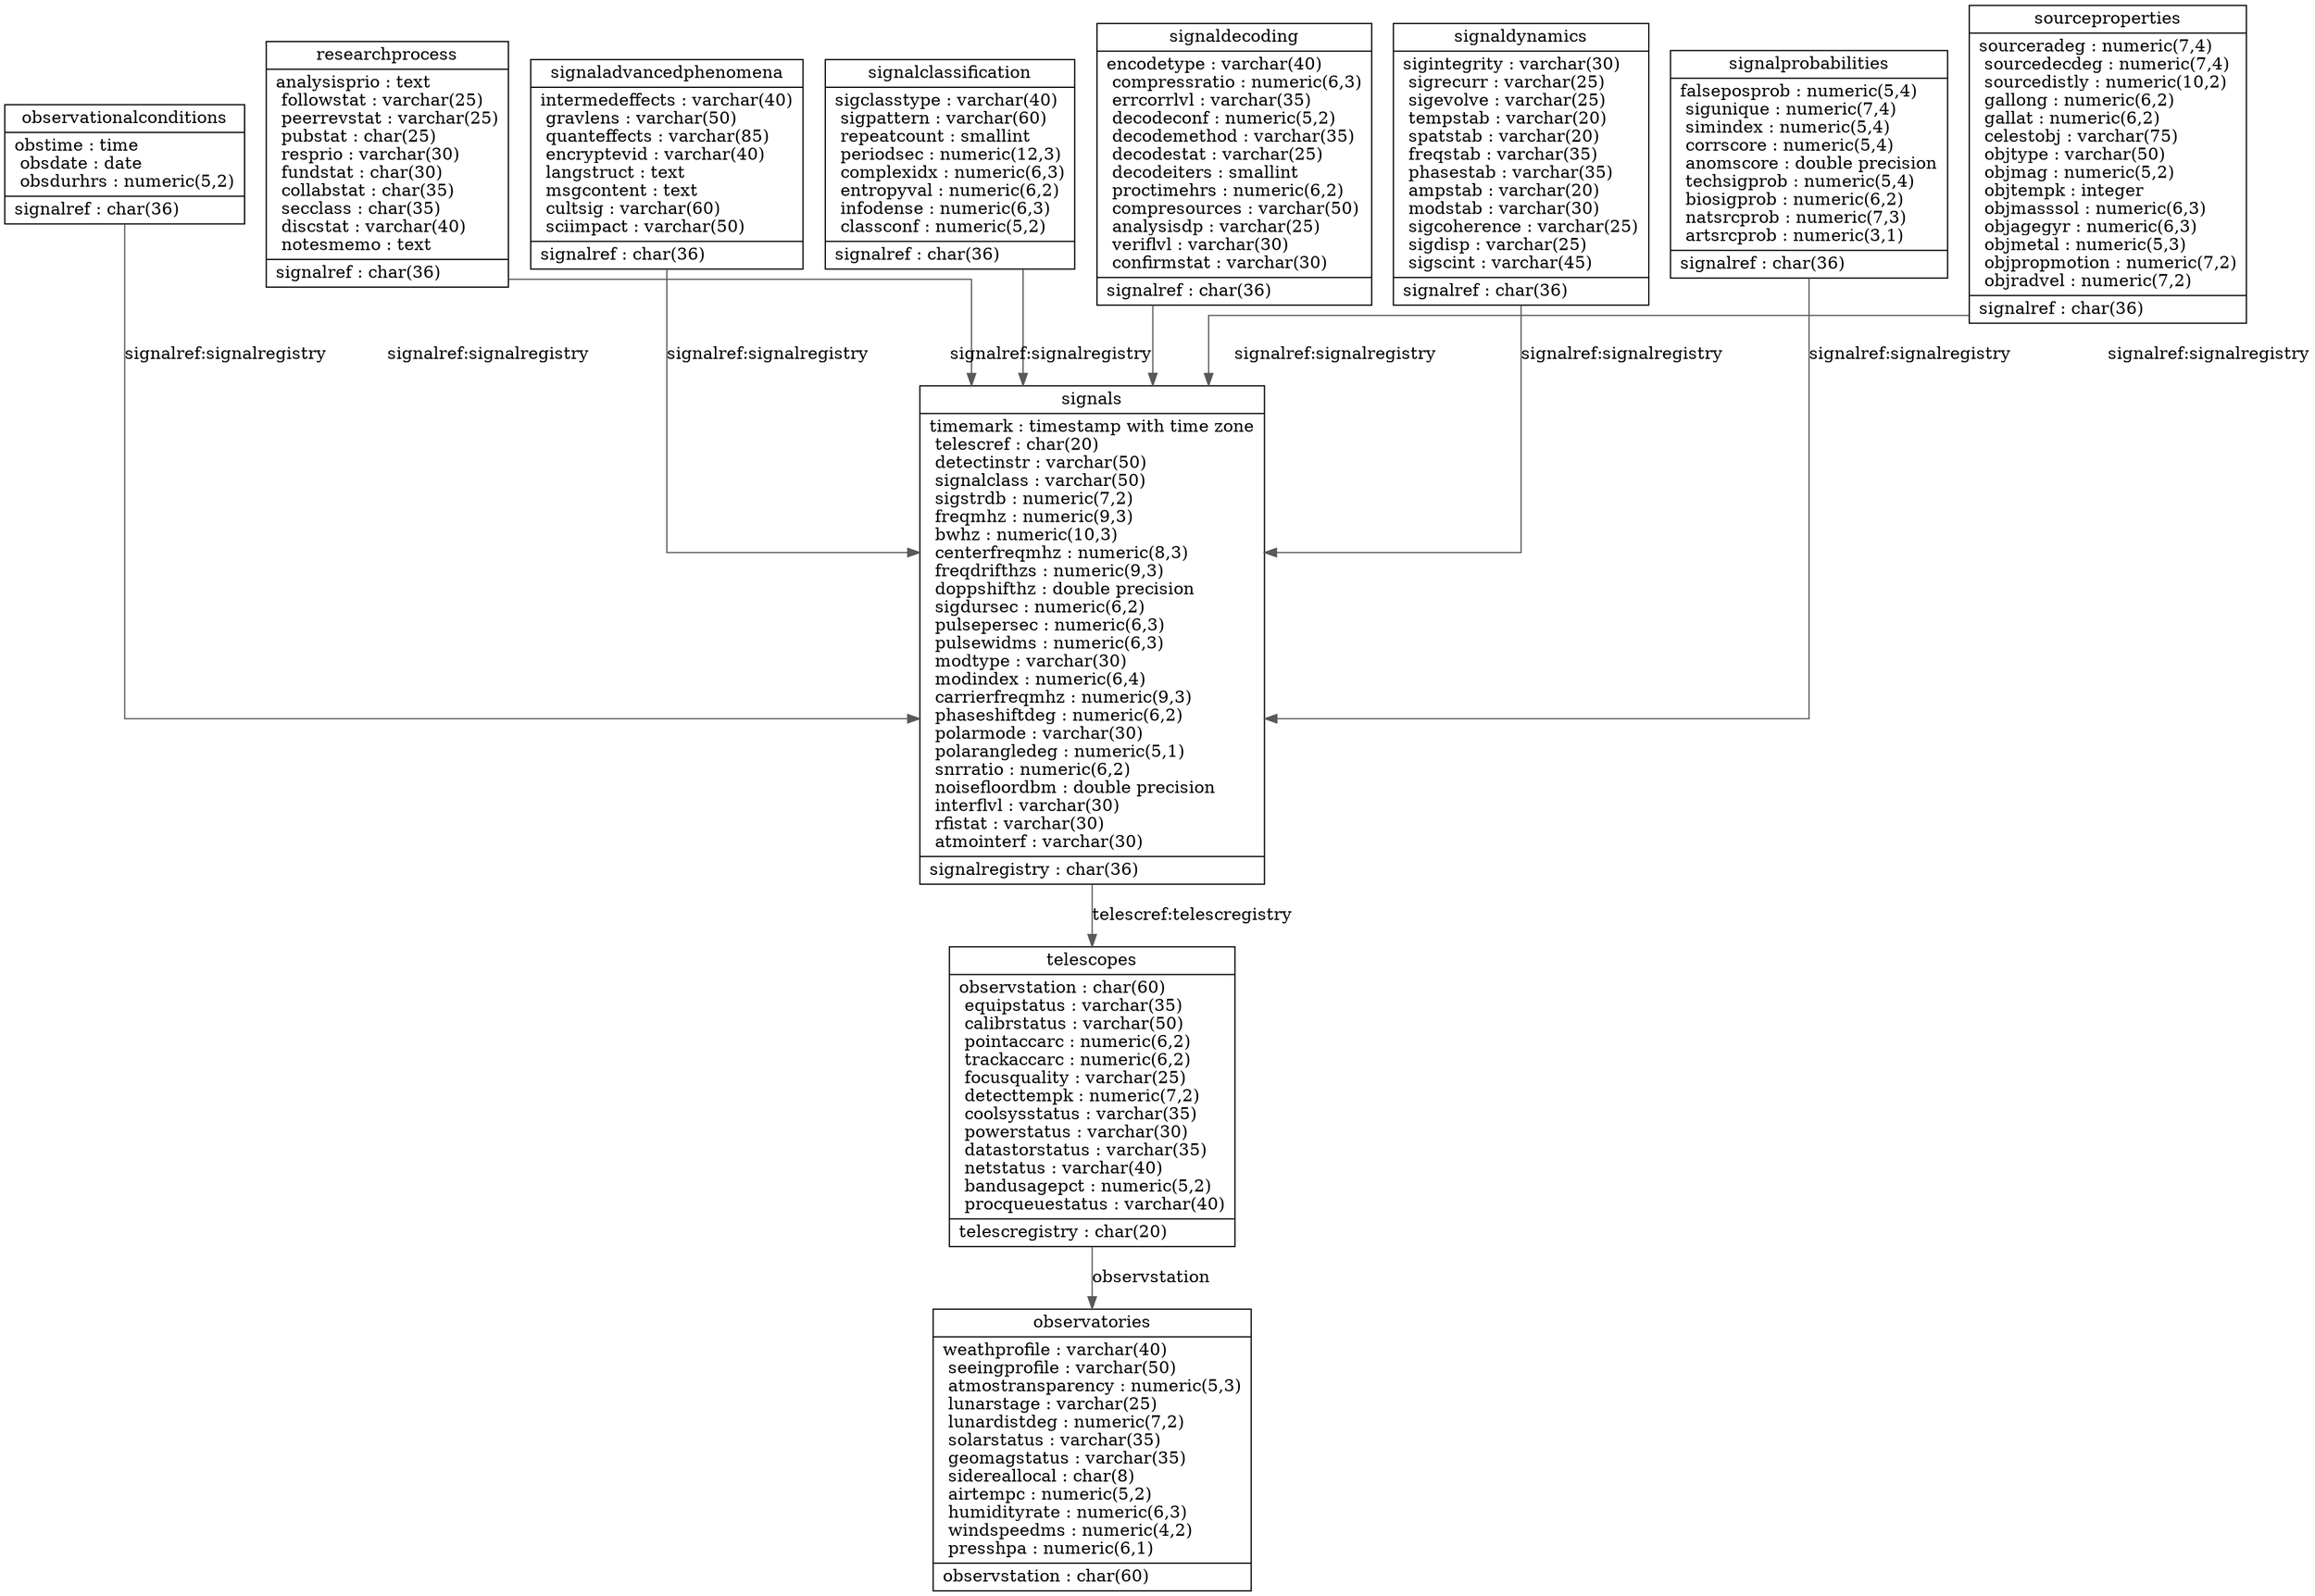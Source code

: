 digraph "public" {

splines  = ortho;
fontname = "Inconsolata";

node [colorscheme = ylgnbu4];
edge [colorscheme = dark28, dir = both];

observationalconditions [shape = record, label = "{ observationalconditions |  obstime : time\l  obsdate : date\l  obsdurhrs : numeric(5,2)\l| signalref : char(36)\l }"];
observatories           [shape = record, label = "{ observatories |  weathprofile : varchar(40)\l  seeingprofile : varchar(50)\l  atmostransparency : numeric(5,3)\l  lunarstage : varchar(25)\l  lunardistdeg : numeric(7,2)\l  solarstatus : varchar(35)\l  geomagstatus : varchar(35)\l  sidereallocal : char(8)\l  airtempc : numeric(5,2)\l  humidityrate : numeric(6,3)\l  windspeedms : numeric(4,2)\l  presshpa : numeric(6,1)\l| observstation : char(60)\l }"];
researchprocess         [shape = record, label = "{ researchprocess |  analysisprio : text\l  followstat : varchar(25)\l  peerrevstat : varchar(25)\l  pubstat : char(25)\l  resprio : varchar(30)\l  fundstat : char(30)\l  collabstat : char(35)\l  secclass : char(35)\l  discstat : varchar(40)\l  notesmemo : text\l| signalref : char(36)\l }"];
signaladvancedphenomena [shape = record, label = "{ signaladvancedphenomena |  intermedeffects : varchar(40)\l  gravlens : varchar(50)\l  quanteffects : varchar(85)\l  encryptevid : varchar(40)\l  langstruct : text\l  msgcontent : text\l  cultsig : varchar(60)\l  sciimpact : varchar(50)\l| signalref : char(36)\l }"];
signalclassification    [shape = record, label = "{ signalclassification |  sigclasstype : varchar(40)\l  sigpattern : varchar(60)\l  repeatcount : smallint\l  periodsec : numeric(12,3)\l  complexidx : numeric(6,3)\l  entropyval : numeric(6,2)\l  infodense : numeric(6,3)\l  classconf : numeric(5,2)\l| signalref : char(36)\l }"];
signaldecoding          [shape = record, label = "{ signaldecoding |  encodetype : varchar(40)\l  compressratio : numeric(6,3)\l  errcorrlvl : varchar(35)\l  decodeconf : numeric(5,2)\l  decodemethod : varchar(35)\l  decodestat : varchar(25)\l  decodeiters : smallint\l  proctimehrs : numeric(6,2)\l  compresources : varchar(50)\l  analysisdp : varchar(25)\l  veriflvl : varchar(30)\l  confirmstat : varchar(30)\l| signalref : char(36)\l }"];
signaldynamics          [shape = record, label = "{ signaldynamics |  sigintegrity : varchar(30)\l  sigrecurr : varchar(25)\l  sigevolve : varchar(25)\l  tempstab : varchar(20)\l  spatstab : varchar(20)\l  freqstab : varchar(35)\l  phasestab : varchar(35)\l  ampstab : varchar(20)\l  modstab : varchar(30)\l  sigcoherence : varchar(25)\l  sigdisp : varchar(25)\l  sigscint : varchar(45)\l| signalref : char(36)\l }"];
signalprobabilities     [shape = record, label = "{ signalprobabilities |  falseposprob : numeric(5,4)\l  sigunique : numeric(7,4)\l  simindex : numeric(5,4)\l  corrscore : numeric(5,4)\l  anomscore : double precision\l  techsigprob : numeric(5,4)\l  biosigprob : numeric(6,2)\l  natsrcprob : numeric(7,3)\l  artsrcprob : numeric(3,1)\l| signalref : char(36)\l }"];
signals                 [shape = record, label = "{ signals |  timemark : timestamp with time zone\l  telescref : char(20)\l  detectinstr : varchar(50)\l  signalclass : varchar(50)\l  sigstrdb : numeric(7,2)\l  freqmhz : numeric(9,3)\l  bwhz : numeric(10,3)\l  centerfreqmhz : numeric(8,3)\l  freqdrifthzs : numeric(9,3)\l  doppshifthz : double precision\l  sigdursec : numeric(6,2)\l  pulsepersec : numeric(6,3)\l  pulsewidms : numeric(6,3)\l  modtype : varchar(30)\l  modindex : numeric(6,4)\l  carrierfreqmhz : numeric(9,3)\l  phaseshiftdeg : numeric(6,2)\l  polarmode : varchar(30)\l  polarangledeg : numeric(5,1)\l  snrratio : numeric(6,2)\l  noisefloordbm : double precision\l  interflvl : varchar(30)\l  rfistat : varchar(30)\l  atmointerf : varchar(30)\l| signalregistry : char(36)\l }"];
sourceproperties        [shape = record, label = "{ sourceproperties |  sourceradeg : numeric(7,4)\l  sourcedecdeg : numeric(7,4)\l  sourcedistly : numeric(10,2)\l  gallong : numeric(6,2)\l  gallat : numeric(6,2)\l  celestobj : varchar(75)\l  objtype : varchar(50)\l  objmag : numeric(5,2)\l  objtempk : integer\l  objmasssol : numeric(6,3)\l  objagegyr : numeric(6,3)\l  objmetal : numeric(5,3)\l  objpropmotion : numeric(7,2)\l  objradvel : numeric(7,2)\l| signalref : char(36)\l }"];
telescopes              [shape = record, label = "{ telescopes |  observstation : char(60)\l  equipstatus : varchar(35)\l  calibrstatus : varchar(50)\l  pointaccarc : numeric(6,2)\l  trackaccarc : numeric(6,2)\l  focusquality : varchar(25)\l  detecttempk : numeric(7,2)\l  coolsysstatus : varchar(35)\l  powerstatus : varchar(30)\l  datastorstatus : varchar(35)\l  netstatus : varchar(40)\l  bandusagepct : numeric(5,2)\l  procqueuestatus : varchar(40)\l| telescregistry : char(20)\l }"];

observationalconditions -> signals                 [color = "#595959", style = solid , arrowtail = none    , arrowhead = normal  , taillabel = "", label = "signalref:signalregistry", headlabel = ""];
researchprocess         -> signals                 [color = "#595959", style = solid , arrowtail = none    , arrowhead = normal  , taillabel = "", label = "signalref:signalregistry", headlabel = ""];
signaladvancedphenomena -> signals                 [color = "#595959", style = solid , arrowtail = none    , arrowhead = normal  , taillabel = "", label = "signalref:signalregistry", headlabel = ""];
signalclassification    -> signals                 [color = "#595959", style = solid , arrowtail = none    , arrowhead = normal  , taillabel = "", label = "signalref:signalregistry", headlabel = ""];
signaldecoding          -> signals                 [color = "#595959", style = solid , arrowtail = none    , arrowhead = normal  , taillabel = "", label = "signalref:signalregistry", headlabel = ""];
signaldynamics          -> signals                 [color = "#595959", style = solid , arrowtail = none    , arrowhead = normal  , taillabel = "", label = "signalref:signalregistry", headlabel = ""];
signalprobabilities     -> signals                 [color = "#595959", style = solid , arrowtail = none    , arrowhead = normal  , taillabel = "", label = "signalref:signalregistry", headlabel = ""];
signals                 -> telescopes              [color = "#595959", style = solid , arrowtail = none    , arrowhead = normal  , taillabel = "", label = "telescref:telescregistry", headlabel = ""];
sourceproperties        -> signals                 [color = "#595959", style = solid , arrowtail = none    , arrowhead = normal  , taillabel = "", label = "signalref:signalregistry", headlabel = ""];
telescopes              -> observatories           [color = "#595959", style = solid , arrowtail = none    , arrowhead = normal  , taillabel = "", label = "observstation", headlabel = ""];

}
